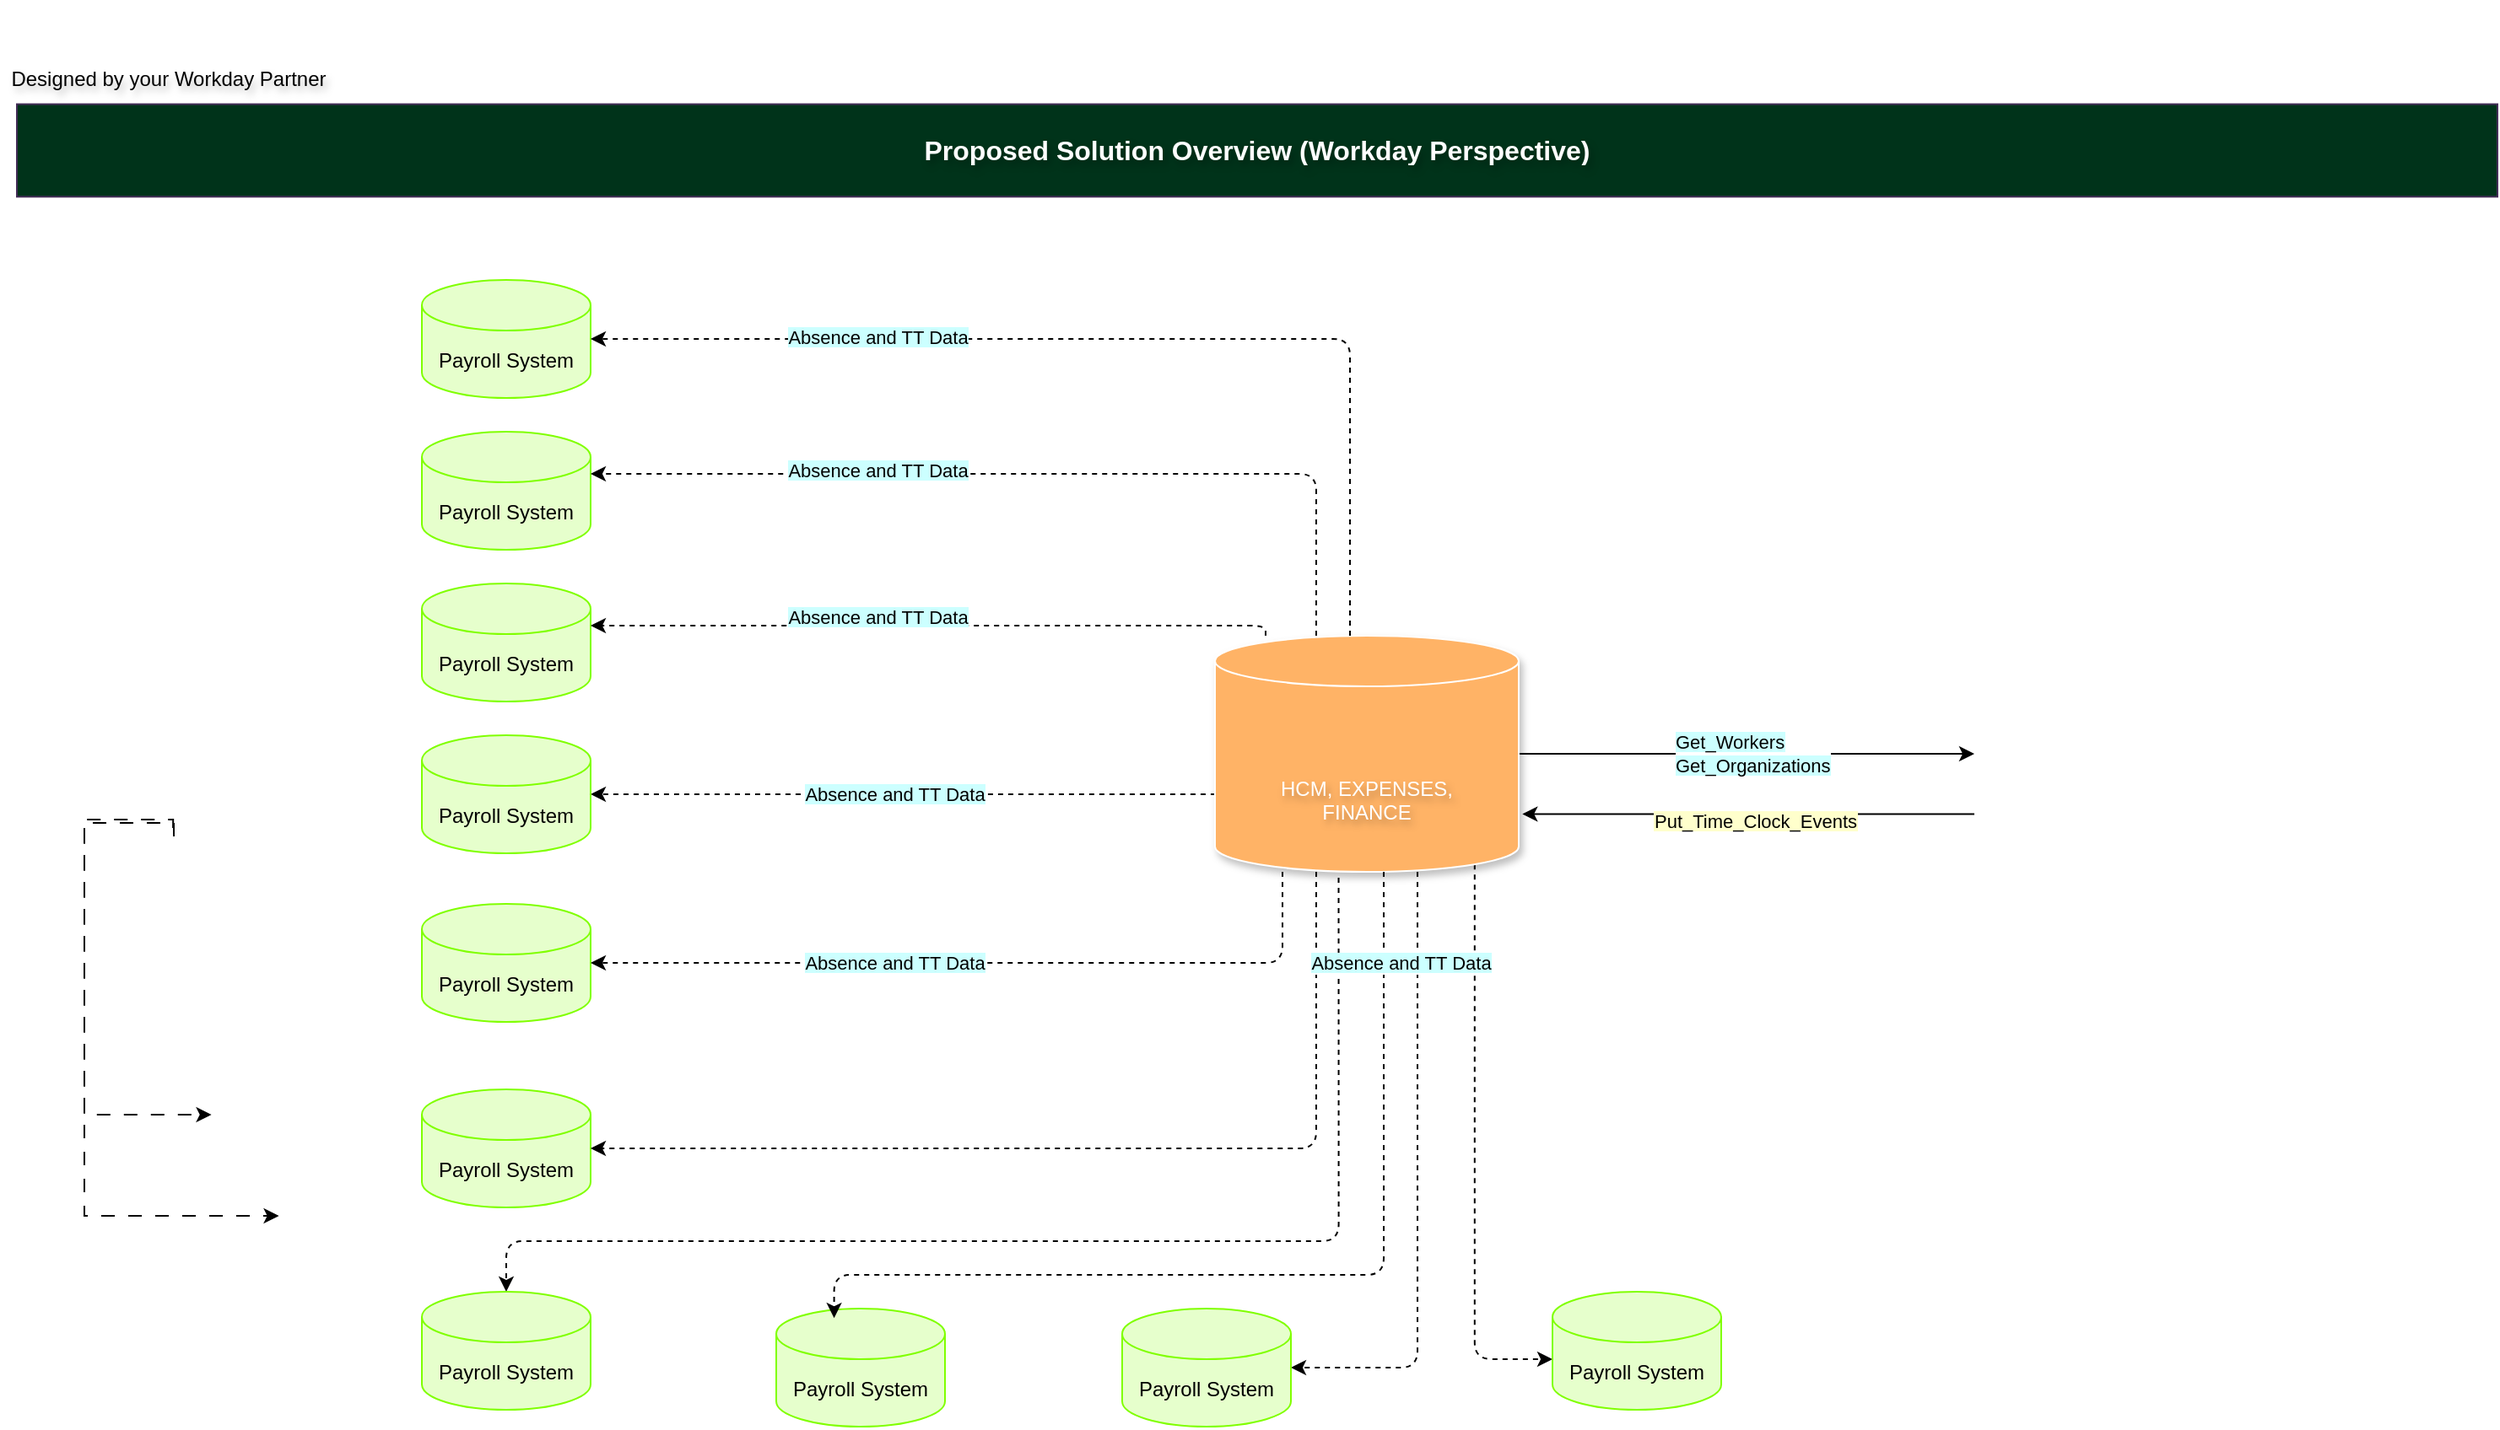 <mxfile version="24.7.14">
  <diagram name="Page-1" id="Hgw86smpd9LbQuUXS1Yf">
    <mxGraphModel dx="5047" dy="1977" grid="1" gridSize="10" guides="1" tooltips="1" connect="1" arrows="1" fold="1" page="1" pageScale="1" pageWidth="850" pageHeight="1100" math="0" shadow="0">
      <root>
        <mxCell id="0" />
        <mxCell id="1" parent="0" />
        <mxCell id="iWb4p-idVO0Ogn2U3yh9-427" style="edgeStyle=orthogonalEdgeStyle;rounded=1;orthogonalLoop=1;jettySize=auto;html=1;entryX=1;entryY=0.5;entryDx=0;entryDy=0;entryPerimeter=0;curved=0;dashed=1;" edge="1" parent="1" target="iWb4p-idVO0Ogn2U3yh9-416">
          <mxGeometry relative="1" as="geometry">
            <mxPoint x="-1830" y="-509" as="sourcePoint" />
            <mxPoint x="-2200" y="-575" as="targetPoint" />
            <Array as="points">
              <mxPoint x="-1830" y="-508" />
              <mxPoint x="-1800" y="-508" />
              <mxPoint x="-1800" y="-495" />
            </Array>
          </mxGeometry>
        </mxCell>
        <mxCell id="iWb4p-idVO0Ogn2U3yh9-296" value="" style="shape=image;verticalLabelPosition=bottom;labelBackgroundColor=default;verticalAlign=top;aspect=fixed;imageAspect=0;image=https://cdn.freelogovectors.net/wp-content/uploads/2020/09/kainos-logo.png;textShadow=1;" vertex="1" parent="1">
          <mxGeometry x="-2550" y="-953" width="105.3" height="24.22" as="geometry" />
        </mxCell>
        <mxCell id="iWb4p-idVO0Ogn2U3yh9-297" value="Designed by your Workday Partner" style="text;html=1;align=center;verticalAlign=middle;whiteSpace=wrap;rounded=0;textShadow=1;" vertex="1" parent="1">
          <mxGeometry x="-2560" y="-934.22" width="200" height="30" as="geometry" />
        </mxCell>
        <mxCell id="iWb4p-idVO0Ogn2U3yh9-298" value="&lt;b&gt;&lt;font style=&quot;font-size: 16px;&quot;&gt;Proposed Solution Overview (Workday Perspective)&lt;/font&gt;&lt;/b&gt;" style="text;html=1;align=center;verticalAlign=middle;whiteSpace=wrap;rounded=0;fillColor=#00331A;fontColor=#ffffff;strokeColor=#432D57;textShadow=1;" vertex="1" parent="1">
          <mxGeometry x="-2550" y="-904.22" width="1470" height="54.89" as="geometry" />
        </mxCell>
        <mxCell id="iWb4p-idVO0Ogn2U3yh9-430" style="edgeStyle=orthogonalEdgeStyle;rounded=1;orthogonalLoop=1;jettySize=auto;html=1;curved=0;dashed=1;exitX=0.855;exitY=1;exitDx=0;exitDy=-4.35;exitPerimeter=0;" edge="1" parent="1" source="iWb4p-idVO0Ogn2U3yh9-320" target="iWb4p-idVO0Ogn2U3yh9-422">
          <mxGeometry relative="1" as="geometry">
            <Array as="points">
              <mxPoint x="-1686" y="-160" />
            </Array>
          </mxGeometry>
        </mxCell>
        <mxCell id="iWb4p-idVO0Ogn2U3yh9-431" style="edgeStyle=orthogonalEdgeStyle;rounded=1;orthogonalLoop=1;jettySize=auto;html=1;curved=0;dashed=1;exitX=0.407;exitY=1.025;exitDx=0;exitDy=0;exitPerimeter=0;" edge="1" parent="1" source="iWb4p-idVO0Ogn2U3yh9-320" target="iWb4p-idVO0Ogn2U3yh9-419">
          <mxGeometry relative="1" as="geometry">
            <Array as="points">
              <mxPoint x="-1767" y="-230" />
              <mxPoint x="-2260" y="-230" />
            </Array>
          </mxGeometry>
        </mxCell>
        <mxCell id="iWb4p-idVO0Ogn2U3yh9-433" style="edgeStyle=orthogonalEdgeStyle;rounded=1;orthogonalLoop=1;jettySize=auto;html=1;curved=0;dashed=1;" edge="1" parent="1" source="iWb4p-idVO0Ogn2U3yh9-320" target="iWb4p-idVO0Ogn2U3yh9-421">
          <mxGeometry relative="1" as="geometry">
            <Array as="points">
              <mxPoint x="-1720" y="-155" />
            </Array>
          </mxGeometry>
        </mxCell>
        <mxCell id="iWb4p-idVO0Ogn2U3yh9-437" style="edgeStyle=orthogonalEdgeStyle;rounded=0;orthogonalLoop=1;jettySize=auto;html=1;" edge="1" parent="1" source="iWb4p-idVO0Ogn2U3yh9-320" target="iWb4p-idVO0Ogn2U3yh9-436">
          <mxGeometry relative="1" as="geometry" />
        </mxCell>
        <mxCell id="iWb4p-idVO0Ogn2U3yh9-438" value="&lt;span style=&quot;background-color: rgb(204, 255, 255);&quot;&gt;Get_Workers&lt;/span&gt;&lt;div&gt;&lt;span style=&quot;background-color: rgb(204, 255, 255);&quot;&gt;Get_Organizations&lt;/span&gt;&lt;/div&gt;" style="edgeLabel;html=1;align=left;verticalAlign=middle;resizable=0;points=[];" vertex="1" connectable="0" parent="iWb4p-idVO0Ogn2U3yh9-437">
          <mxGeometry x="-0.329" relative="1" as="geometry">
            <mxPoint as="offset" />
          </mxGeometry>
        </mxCell>
        <mxCell id="iWb4p-idVO0Ogn2U3yh9-320" value="&lt;div&gt;&lt;font color=&quot;#ffffff&quot;&gt;&lt;br&gt;&lt;/font&gt;&lt;/div&gt;&lt;div&gt;&lt;font color=&quot;#ffffff&quot;&gt;&lt;br&gt;&lt;/font&gt;&lt;/div&gt;&lt;div&gt;&lt;font color=&quot;#ffffff&quot;&gt;&lt;span style=&quot;background-color: initial;&quot;&gt;HCM, EXPENSES,&lt;/span&gt;&lt;/font&gt;&lt;/div&gt;&lt;div&gt;&lt;font color=&quot;#ffffff&quot;&gt;&lt;span style=&quot;background-color: initial;&quot;&gt;FINANCE&lt;/span&gt;&lt;/font&gt;&lt;/div&gt;" style="shape=cylinder3;whiteSpace=wrap;html=1;boundedLbl=1;backgroundOutline=1;size=15;fillColor=#FFB366;strokeColor=#FFFFFF;shadow=1;textShadow=1;" vertex="1" parent="1">
          <mxGeometry x="-1840" y="-589" width="180" height="140" as="geometry" />
        </mxCell>
        <mxCell id="iWb4p-idVO0Ogn2U3yh9-330" style="edgeStyle=orthogonalEdgeStyle;rounded=1;orthogonalLoop=1;jettySize=auto;html=1;entryX=0.546;entryY=0.006;entryDx=0;entryDy=0;entryPerimeter=0;strokeColor=none;curved=0;textShadow=1;" edge="1" parent="1" target="iWb4p-idVO0Ogn2U3yh9-320">
          <mxGeometry relative="1" as="geometry">
            <mxPoint x="-1210" y="-708.6" as="sourcePoint" />
          </mxGeometry>
        </mxCell>
        <mxCell id="iWb4p-idVO0Ogn2U3yh9-375" style="edgeStyle=orthogonalEdgeStyle;rounded=0;orthogonalLoop=1;jettySize=auto;html=1;entryX=0;entryY=0.5;entryDx=0;entryDy=0;entryPerimeter=0;dashed=1;dashPattern=8 8;textShadow=1;" edge="1" parent="1" source="iWb4p-idVO0Ogn2U3yh9-374">
          <mxGeometry relative="1" as="geometry">
            <Array as="points">
              <mxPoint x="-2510" y="-480" />
              <mxPoint x="-2510" y="-415" />
            </Array>
            <mxPoint x="-2490" y="-415" as="targetPoint" />
          </mxGeometry>
        </mxCell>
        <mxCell id="iWb4p-idVO0Ogn2U3yh9-377" style="edgeStyle=orthogonalEdgeStyle;rounded=0;orthogonalLoop=1;jettySize=auto;html=1;entryX=0;entryY=0.5;entryDx=0;entryDy=0;entryPerimeter=0;dashed=1;dashPattern=8 8;textShadow=1;" edge="1" parent="1" source="iWb4p-idVO0Ogn2U3yh9-374">
          <mxGeometry relative="1" as="geometry">
            <mxPoint x="-2457.45" y="-475" as="sourcePoint" />
            <mxPoint x="-2434.7" y="-305" as="targetPoint" />
            <Array as="points">
              <mxPoint x="-2510" y="-480" />
              <mxPoint x="-2510" y="-305" />
            </Array>
          </mxGeometry>
        </mxCell>
        <mxCell id="iWb4p-idVO0Ogn2U3yh9-378" style="edgeStyle=orthogonalEdgeStyle;rounded=0;orthogonalLoop=1;jettySize=auto;html=1;entryX=0;entryY=0;entryDx=0;entryDy=45;entryPerimeter=0;exitX=0.075;exitY=1.05;exitDx=0;exitDy=0;exitPerimeter=0;dashed=1;dashPattern=8 8;strokeWidth=1;textShadow=1;" edge="1" parent="1" source="iWb4p-idVO0Ogn2U3yh9-374">
          <mxGeometry relative="1" as="geometry">
            <mxPoint x="-2457" y="-470" as="sourcePoint" />
            <mxPoint x="-2394.7" y="-245" as="targetPoint" />
            <Array as="points">
              <mxPoint x="-2510" y="-478" />
              <mxPoint x="-2510" y="-245" />
            </Array>
          </mxGeometry>
        </mxCell>
        <mxCell id="iWb4p-idVO0Ogn2U3yh9-406" value="" style="shape=image;verticalLabelPosition=bottom;labelBackgroundColor=default;verticalAlign=top;aspect=fixed;imageAspect=0;image=https://cdn.freebiesupply.com/logos/large/2x/hellofresh-logo.png;" vertex="1" parent="1">
          <mxGeometry x="-1970" y="-965.89" width="153.84" height="50" as="geometry" />
        </mxCell>
        <mxCell id="iWb4p-idVO0Ogn2U3yh9-409" value="" style="shape=image;verticalLabelPosition=bottom;labelBackgroundColor=default;verticalAlign=top;aspect=fixed;imageAspect=0;image=https://www.logo.wine/a/logo/Workday%2C_Inc./Workday%2C_Inc.-Logo.wine.svg;" vertex="1" parent="1">
          <mxGeometry x="-1795" y="-555" width="90" height="60" as="geometry" />
        </mxCell>
        <mxCell id="iWb4p-idVO0Ogn2U3yh9-410" value="Payroll System" style="shape=cylinder3;whiteSpace=wrap;html=1;boundedLbl=1;backgroundOutline=1;size=15;fillColor=#E6FFCC;strokeColor=#80FF00;" vertex="1" parent="1">
          <mxGeometry x="-2310" y="-800" width="100" height="70" as="geometry" />
        </mxCell>
        <mxCell id="iWb4p-idVO0Ogn2U3yh9-414" value="Payroll System" style="shape=cylinder3;whiteSpace=wrap;html=1;boundedLbl=1;backgroundOutline=1;size=15;fillColor=#E6FFCC;strokeColor=#80FF00;" vertex="1" parent="1">
          <mxGeometry x="-2310" y="-710" width="100" height="70" as="geometry" />
        </mxCell>
        <mxCell id="iWb4p-idVO0Ogn2U3yh9-415" value="Payroll System" style="shape=cylinder3;whiteSpace=wrap;html=1;boundedLbl=1;backgroundOutline=1;size=15;fillColor=#E6FFCC;strokeColor=#80FF00;" vertex="1" parent="1">
          <mxGeometry x="-2310" y="-620" width="100" height="70" as="geometry" />
        </mxCell>
        <mxCell id="iWb4p-idVO0Ogn2U3yh9-416" value="Payroll System" style="shape=cylinder3;whiteSpace=wrap;html=1;boundedLbl=1;backgroundOutline=1;size=15;fillColor=#E6FFCC;strokeColor=#80FF00;" vertex="1" parent="1">
          <mxGeometry x="-2310" y="-530" width="100" height="70" as="geometry" />
        </mxCell>
        <mxCell id="iWb4p-idVO0Ogn2U3yh9-417" value="Payroll System" style="shape=cylinder3;whiteSpace=wrap;html=1;boundedLbl=1;backgroundOutline=1;size=15;fillColor=#E6FFCC;strokeColor=#80FF00;" vertex="1" parent="1">
          <mxGeometry x="-2310" y="-430" width="100" height="70" as="geometry" />
        </mxCell>
        <mxCell id="iWb4p-idVO0Ogn2U3yh9-418" value="Payroll System" style="shape=cylinder3;whiteSpace=wrap;html=1;boundedLbl=1;backgroundOutline=1;size=15;fillColor=#E6FFCC;strokeColor=#80FF00;" vertex="1" parent="1">
          <mxGeometry x="-2310" y="-320" width="100" height="70" as="geometry" />
        </mxCell>
        <mxCell id="iWb4p-idVO0Ogn2U3yh9-419" value="Payroll System" style="shape=cylinder3;whiteSpace=wrap;html=1;boundedLbl=1;backgroundOutline=1;size=15;fillColor=#E6FFCC;strokeColor=#80FF00;" vertex="1" parent="1">
          <mxGeometry x="-2310" y="-200" width="100" height="70" as="geometry" />
        </mxCell>
        <mxCell id="iWb4p-idVO0Ogn2U3yh9-420" value="Payroll System" style="shape=cylinder3;whiteSpace=wrap;html=1;boundedLbl=1;backgroundOutline=1;size=15;fillColor=#E6FFCC;strokeColor=#80FF00;" vertex="1" parent="1">
          <mxGeometry x="-2100" y="-190" width="100" height="70" as="geometry" />
        </mxCell>
        <mxCell id="iWb4p-idVO0Ogn2U3yh9-421" value="Payroll System" style="shape=cylinder3;whiteSpace=wrap;html=1;boundedLbl=1;backgroundOutline=1;size=15;fillColor=#E6FFCC;strokeColor=#80FF00;" vertex="1" parent="1">
          <mxGeometry x="-1895" y="-190" width="100" height="70" as="geometry" />
        </mxCell>
        <mxCell id="iWb4p-idVO0Ogn2U3yh9-422" value="Payroll System" style="shape=cylinder3;whiteSpace=wrap;html=1;boundedLbl=1;backgroundOutline=1;size=15;fillColor=#E6FFCC;strokeColor=#80FF00;" vertex="1" parent="1">
          <mxGeometry x="-1640" y="-200" width="100" height="70" as="geometry" />
        </mxCell>
        <mxCell id="iWb4p-idVO0Ogn2U3yh9-424" style="edgeStyle=orthogonalEdgeStyle;rounded=1;orthogonalLoop=1;jettySize=auto;html=1;entryX=1;entryY=0.5;entryDx=0;entryDy=0;entryPerimeter=0;curved=0;dashed=1;" edge="1" parent="1" source="iWb4p-idVO0Ogn2U3yh9-320" target="iWb4p-idVO0Ogn2U3yh9-410">
          <mxGeometry relative="1" as="geometry">
            <Array as="points">
              <mxPoint x="-1760" y="-765" />
            </Array>
          </mxGeometry>
        </mxCell>
        <mxCell id="iWb4p-idVO0Ogn2U3yh9-441" value="&lt;span style=&quot;background-color: rgb(204, 255, 255);&quot;&gt;Absence and TT Data&lt;/span&gt;" style="edgeLabel;html=1;align=center;verticalAlign=middle;resizable=0;points=[];" vertex="1" connectable="0" parent="iWb4p-idVO0Ogn2U3yh9-424">
          <mxGeometry x="0.457" y="-1" relative="1" as="geometry">
            <mxPoint as="offset" />
          </mxGeometry>
        </mxCell>
        <mxCell id="iWb4p-idVO0Ogn2U3yh9-425" style="edgeStyle=orthogonalEdgeStyle;rounded=1;orthogonalLoop=1;jettySize=auto;html=1;entryX=1;entryY=0;entryDx=0;entryDy=25;entryPerimeter=0;curved=0;dashed=1;" edge="1" parent="1" source="iWb4p-idVO0Ogn2U3yh9-320" target="iWb4p-idVO0Ogn2U3yh9-414">
          <mxGeometry relative="1" as="geometry">
            <Array as="points">
              <mxPoint x="-1780" y="-685" />
            </Array>
          </mxGeometry>
        </mxCell>
        <mxCell id="iWb4p-idVO0Ogn2U3yh9-428" style="edgeStyle=orthogonalEdgeStyle;rounded=1;orthogonalLoop=1;jettySize=auto;html=1;entryX=1;entryY=0.5;entryDx=0;entryDy=0;entryPerimeter=0;curved=0;dashed=1;" edge="1" parent="1" source="iWb4p-idVO0Ogn2U3yh9-320" target="iWb4p-idVO0Ogn2U3yh9-417">
          <mxGeometry relative="1" as="geometry">
            <Array as="points">
              <mxPoint x="-1800" y="-395" />
            </Array>
          </mxGeometry>
        </mxCell>
        <mxCell id="iWb4p-idVO0Ogn2U3yh9-429" style="edgeStyle=orthogonalEdgeStyle;rounded=1;orthogonalLoop=1;jettySize=auto;html=1;entryX=1;entryY=0.5;entryDx=0;entryDy=0;entryPerimeter=0;dashed=1;curved=0;" edge="1" parent="1" source="iWb4p-idVO0Ogn2U3yh9-320" target="iWb4p-idVO0Ogn2U3yh9-418">
          <mxGeometry relative="1" as="geometry">
            <Array as="points">
              <mxPoint x="-1780" y="-285" />
            </Array>
          </mxGeometry>
        </mxCell>
        <mxCell id="iWb4p-idVO0Ogn2U3yh9-432" style="edgeStyle=orthogonalEdgeStyle;rounded=1;orthogonalLoop=1;jettySize=auto;html=1;entryX=0.343;entryY=0.08;entryDx=0;entryDy=0;entryPerimeter=0;curved=0;dashed=1;" edge="1" parent="1" source="iWb4p-idVO0Ogn2U3yh9-320" target="iWb4p-idVO0Ogn2U3yh9-420">
          <mxGeometry relative="1" as="geometry">
            <Array as="points">
              <mxPoint x="-1740" y="-210" />
              <mxPoint x="-2066" y="-210" />
            </Array>
          </mxGeometry>
        </mxCell>
        <mxCell id="iWb4p-idVO0Ogn2U3yh9-434" style="edgeStyle=orthogonalEdgeStyle;rounded=1;orthogonalLoop=1;jettySize=auto;html=1;entryX=1;entryY=0;entryDx=0;entryDy=25;entryPerimeter=0;curved=0;dashed=1;" edge="1" parent="1" source="iWb4p-idVO0Ogn2U3yh9-320" target="iWb4p-idVO0Ogn2U3yh9-415">
          <mxGeometry relative="1" as="geometry">
            <Array as="points">
              <mxPoint x="-1810" y="-595" />
            </Array>
          </mxGeometry>
        </mxCell>
        <mxCell id="iWb4p-idVO0Ogn2U3yh9-436" value="" style="shape=image;verticalLabelPosition=bottom;labelBackgroundColor=default;verticalAlign=top;aspect=fixed;imageAspect=0;image=https://www.accu-time.com/wp-content/uploads/2015/05/accu-time-systems-logo.png;" vertex="1" parent="1">
          <mxGeometry x="-1390" y="-558.5" width="121.69" height="79" as="geometry" />
        </mxCell>
        <mxCell id="iWb4p-idVO0Ogn2U3yh9-439" style="edgeStyle=orthogonalEdgeStyle;rounded=0;orthogonalLoop=1;jettySize=auto;html=1;entryX=1.012;entryY=0.755;entryDx=0;entryDy=0;entryPerimeter=0;" edge="1" parent="1" source="iWb4p-idVO0Ogn2U3yh9-436" target="iWb4p-idVO0Ogn2U3yh9-320">
          <mxGeometry relative="1" as="geometry">
            <Array as="points">
              <mxPoint x="-1390" y="-483" />
              <mxPoint x="-1390" y="-483" />
            </Array>
          </mxGeometry>
        </mxCell>
        <mxCell id="iWb4p-idVO0Ogn2U3yh9-440" value="&lt;span style=&quot;background-color: rgb(255, 255, 204);&quot;&gt;Put_Time_Clock_Events&lt;/span&gt;" style="edgeLabel;html=1;align=center;verticalAlign=middle;resizable=0;points=[];" vertex="1" connectable="0" parent="iWb4p-idVO0Ogn2U3yh9-439">
          <mxGeometry x="-0.075" y="1" relative="1" as="geometry">
            <mxPoint x="-6" y="3" as="offset" />
          </mxGeometry>
        </mxCell>
        <mxCell id="iWb4p-idVO0Ogn2U3yh9-442" value="&lt;span style=&quot;background-color: rgb(204, 255, 255);&quot;&gt;Absence and TT Data&lt;/span&gt;" style="edgeLabel;html=1;align=center;verticalAlign=middle;resizable=0;points=[];" vertex="1" connectable="0" parent="1">
          <mxGeometry x="-2040" y="-687" as="geometry" />
        </mxCell>
        <mxCell id="iWb4p-idVO0Ogn2U3yh9-443" value="&lt;span style=&quot;background-color: rgb(204, 255, 255);&quot;&gt;Absence and TT Data&lt;/span&gt;" style="edgeLabel;html=1;align=center;verticalAlign=middle;resizable=0;points=[];" vertex="1" connectable="0" parent="1">
          <mxGeometry x="-2040" y="-600" as="geometry" />
        </mxCell>
        <mxCell id="iWb4p-idVO0Ogn2U3yh9-444" value="&lt;span style=&quot;background-color: rgb(204, 255, 255);&quot;&gt;Absence and TT Data&lt;/span&gt;" style="edgeLabel;html=1;align=center;verticalAlign=middle;resizable=0;points=[];" vertex="1" connectable="0" parent="1">
          <mxGeometry x="-2030" y="-495" as="geometry" />
        </mxCell>
        <mxCell id="iWb4p-idVO0Ogn2U3yh9-445" value="&lt;span style=&quot;background-color: rgb(204, 255, 255);&quot;&gt;Absence and TT Data&lt;/span&gt;" style="edgeLabel;html=1;align=center;verticalAlign=middle;resizable=0;points=[];" vertex="1" connectable="0" parent="1">
          <mxGeometry x="-2030" y="-395" as="geometry" />
        </mxCell>
        <mxCell id="iWb4p-idVO0Ogn2U3yh9-449" value="&lt;span style=&quot;background-color: rgb(204, 255, 255);&quot;&gt;Absence and TT Data&lt;/span&gt;" style="edgeLabel;html=1;align=center;verticalAlign=middle;resizable=0;points=[];" vertex="1" connectable="0" parent="1">
          <mxGeometry x="-1730" y="-395" as="geometry" />
        </mxCell>
      </root>
    </mxGraphModel>
  </diagram>
</mxfile>
